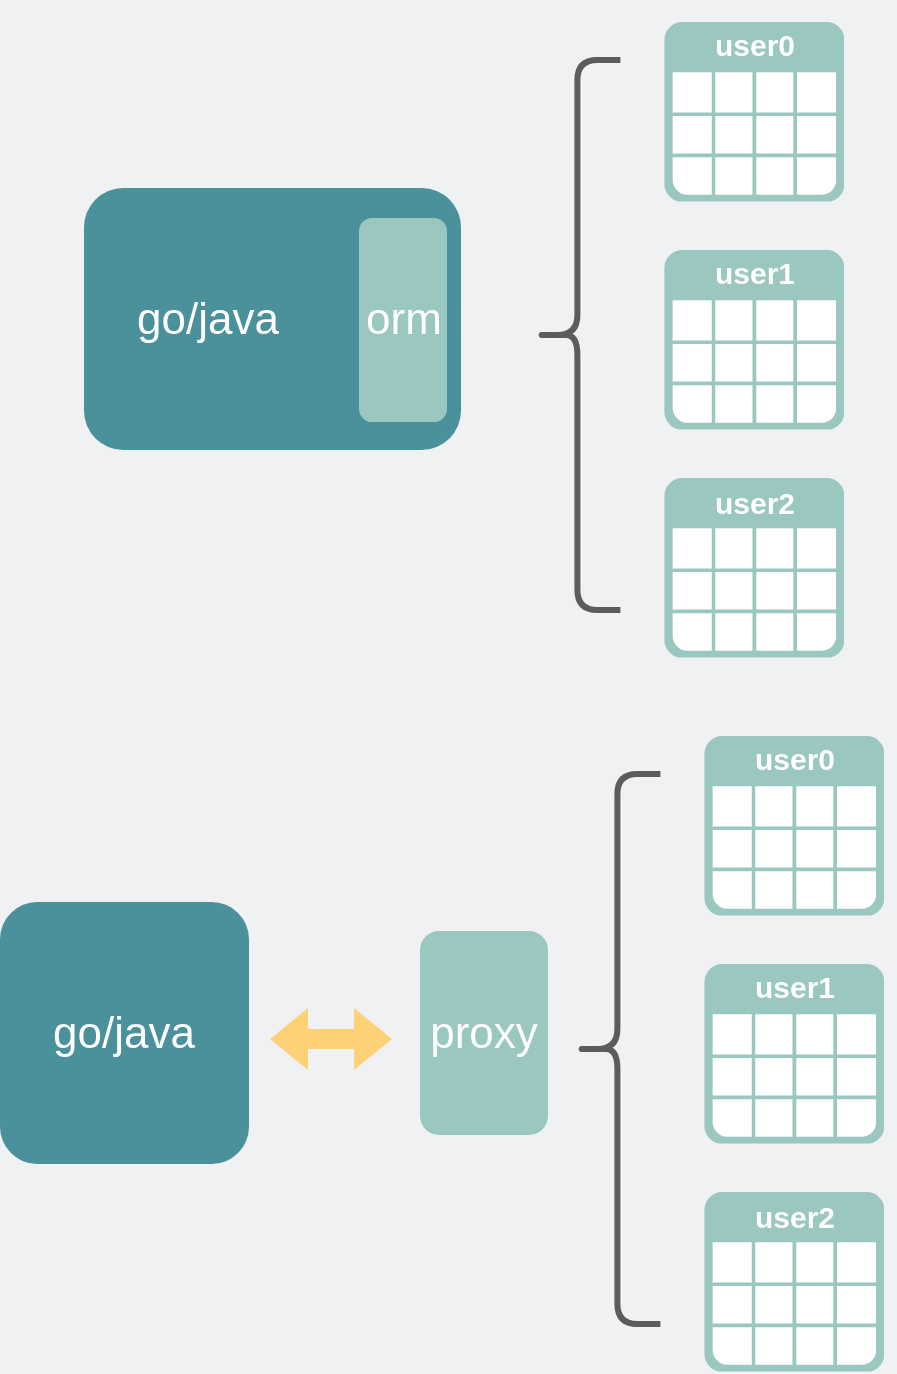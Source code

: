 <mxfile version="18.0.5" type="github"><diagram id="3228e29e-7158-1315-38df-8450db1d8a1d" name="Page-1"><mxGraphModel dx="1298" dy="-581" grid="0" gridSize="10" guides="1" tooltips="1" connect="1" arrows="1" fold="1" page="1" pageScale="1" pageWidth="600" pageHeight="320" background="#EFF1F3" math="0" shadow="0"><root><mxCell id="0"/><mxCell id="1" parent="0"/><mxCell id="n8PQSL9Bu4Ly_2OT7yPN-3" value="" style="rounded=1;whiteSpace=wrap;html=1;fillColor=#4A919B;strokeColor=none;" parent="1" vertex="1"><mxGeometry x="104" y="1399" width="188.5" height="131" as="geometry"/></mxCell><mxCell id="n8PQSL9Bu4Ly_2OT7yPN-6" value="" style="shadow=0;dashed=0;html=1;strokeColor=none;fillColor=#9AC7BF;labelPosition=center;verticalLabelPosition=bottom;verticalAlign=top;align=center;outlineConnect=0;shape=mxgraph.veeam.table;fontSize=22;" parent="1" vertex="1"><mxGeometry x="394.2" y="1316" width="89.8" height="89.8" as="geometry"/></mxCell><mxCell id="n8PQSL9Bu4Ly_2OT7yPN-7" value="&lt;font color=&quot;#ffffff&quot; style=&quot;font-size: 22px;&quot;&gt;orm&lt;/font&gt;" style="rounded=1;whiteSpace=wrap;html=1;fillColor=#9AC7BF;strokeColor=none;" parent="1" vertex="1"><mxGeometry x="241.5" y="1414" width="44" height="102" as="geometry"/></mxCell><mxCell id="n8PQSL9Bu4Ly_2OT7yPN-8" value="&lt;font color=&quot;#ffffff&quot;&gt;go/java&lt;/font&gt;" style="text;html=1;strokeColor=none;fillColor=none;align=center;verticalAlign=middle;whiteSpace=wrap;rounded=0;fontSize=22;" parent="1" vertex="1"><mxGeometry x="135.5" y="1449.5" width="60" height="30" as="geometry"/></mxCell><mxCell id="n8PQSL9Bu4Ly_2OT7yPN-9" value="" style="shadow=0;dashed=0;html=1;strokeColor=none;fillColor=#9AC7BF;labelPosition=center;verticalLabelPosition=bottom;verticalAlign=top;align=center;outlineConnect=0;shape=mxgraph.veeam.table;fontSize=22;" parent="1" vertex="1"><mxGeometry x="394.2" y="1430" width="89.8" height="89.8" as="geometry"/></mxCell><mxCell id="n8PQSL9Bu4Ly_2OT7yPN-10" value="" style="shadow=0;dashed=0;html=1;strokeColor=none;fillColor=#9AC7BF;labelPosition=center;verticalLabelPosition=bottom;verticalAlign=top;align=center;outlineConnect=0;shape=mxgraph.veeam.table;fontSize=22;" parent="1" vertex="1"><mxGeometry x="394.2" y="1544" width="89.8" height="89.8" as="geometry"/></mxCell><mxCell id="n8PQSL9Bu4Ly_2OT7yPN-12" value="" style="shape=curlyBracket;whiteSpace=wrap;html=1;rounded=1;fontSize=22;fontColor=#FFFFFF;strokeColor=#5C5C5C;fillColor=none;strokeWidth=3;" parent="1" vertex="1"><mxGeometry x="329.2" y="1335" width="43" height="275" as="geometry"/></mxCell><mxCell id="n8PQSL9Bu4Ly_2OT7yPN-13" value="&lt;span style=&quot;font-size: 15px;&quot;&gt;user0&lt;/span&gt;" style="text;strokeColor=none;fillColor=none;html=1;fontSize=24;fontStyle=1;verticalAlign=middle;align=center;fontColor=#FFFFFF;" parent="1" vertex="1"><mxGeometry x="389.1" y="1305" width="100" height="40" as="geometry"/></mxCell><mxCell id="n8PQSL9Bu4Ly_2OT7yPN-14" value="&lt;span style=&quot;font-size: 15px;&quot;&gt;user1&lt;/span&gt;&lt;span style=&quot;color: rgba(0, 0, 0, 0); font-family: monospace; font-size: 0px; font-weight: 400; text-align: start;&quot;&gt;%3CmxGraphModel%3E%3Croot%3E%3CmxCell%20id%3D%220%22%2F%3E%3CmxCell%20id%3D%221%22%20parent%3D%220%22%2F%3E%3CmxCell%20id%3D%222%22%20value%3D%22%26lt%3Bspan%20style%3D%26quot%3Bfont-size%3A%2015px%3B%26quot%3B%26gt%3Buser0%26lt%3B%2Fspan%26gt%3B%22%20style%3D%22text%3BstrokeColor%3Dnone%3BfillColor%3Dnone%3Bhtml%3D1%3BfontSize%3D24%3BfontStyle%3D1%3BverticalAlign%3Dmiddle%3Balign%3Dcenter%3BfontColor%3D%23FFFFFF%3B%22%20vertex%3D%221%22%20parent%3D%221%22%3E%3CmxGeometry%20x%3D%22328.1%22%20y%3D%221315%22%20width%3D%22100%22%20height%3D%2240%22%20as%3D%22geometry%22%2F%3E%3C%2FmxCell%3E%3C%2Froot%3E%3C%2FmxGraphModel%3E&lt;/span&gt;" style="text;strokeColor=none;fillColor=none;html=1;fontSize=24;fontStyle=1;verticalAlign=middle;align=center;fontColor=#FFFFFF;" parent="1" vertex="1"><mxGeometry x="389.1" y="1419" width="100" height="40" as="geometry"/></mxCell><mxCell id="n8PQSL9Bu4Ly_2OT7yPN-15" value="&lt;span style=&quot;font-size: 15px;&quot;&gt;user2&lt;/span&gt;" style="text;strokeColor=none;fillColor=none;html=1;fontSize=24;fontStyle=1;verticalAlign=middle;align=center;fontColor=#FFFFFF;" parent="1" vertex="1"><mxGeometry x="389.1" y="1534" width="100" height="40" as="geometry"/></mxCell><mxCell id="n8PQSL9Bu4Ly_2OT7yPN-16" value="" style="rounded=1;whiteSpace=wrap;html=1;fillColor=#4A919B;strokeColor=none;" parent="1" vertex="1"><mxGeometry x="62" y="1756" width="124.5" height="131" as="geometry"/></mxCell><mxCell id="n8PQSL9Bu4Ly_2OT7yPN-17" value="" style="shadow=0;dashed=0;html=1;strokeColor=none;fillColor=#9AC7BF;labelPosition=center;verticalLabelPosition=bottom;verticalAlign=top;align=center;outlineConnect=0;shape=mxgraph.veeam.table;fontSize=22;" parent="1" vertex="1"><mxGeometry x="414.2" y="1673" width="89.8" height="89.8" as="geometry"/></mxCell><mxCell id="n8PQSL9Bu4Ly_2OT7yPN-18" value="&lt;font color=&quot;#ffffff&quot; style=&quot;font-size: 22px;&quot;&gt;proxy&lt;/font&gt;" style="rounded=1;whiteSpace=wrap;html=1;fillColor=#9AC7BF;strokeColor=none;" parent="1" vertex="1"><mxGeometry x="272" y="1770.5" width="64" height="102" as="geometry"/></mxCell><mxCell id="n8PQSL9Bu4Ly_2OT7yPN-19" value="&lt;font color=&quot;#ffffff&quot;&gt;go/java&lt;/font&gt;" style="text;html=1;strokeColor=none;fillColor=none;align=center;verticalAlign=middle;whiteSpace=wrap;rounded=0;fontSize=22;" parent="1" vertex="1"><mxGeometry x="94.25" y="1806.5" width="60" height="30" as="geometry"/></mxCell><mxCell id="n8PQSL9Bu4Ly_2OT7yPN-20" value="" style="shadow=0;dashed=0;html=1;strokeColor=none;fillColor=#9AC7BF;labelPosition=center;verticalLabelPosition=bottom;verticalAlign=top;align=center;outlineConnect=0;shape=mxgraph.veeam.table;fontSize=22;" parent="1" vertex="1"><mxGeometry x="414.2" y="1787" width="89.8" height="89.8" as="geometry"/></mxCell><mxCell id="n8PQSL9Bu4Ly_2OT7yPN-21" value="" style="shadow=0;dashed=0;html=1;strokeColor=none;fillColor=#9AC7BF;labelPosition=center;verticalLabelPosition=bottom;verticalAlign=top;align=center;outlineConnect=0;shape=mxgraph.veeam.table;fontSize=22;" parent="1" vertex="1"><mxGeometry x="414.2" y="1901" width="89.8" height="89.8" as="geometry"/></mxCell><mxCell id="n8PQSL9Bu4Ly_2OT7yPN-22" value="" style="shape=curlyBracket;whiteSpace=wrap;html=1;rounded=1;fontSize=22;fontColor=#FFFFFF;strokeColor=#5C5C5C;fillColor=none;strokeWidth=3;" parent="1" vertex="1"><mxGeometry x="349.2" y="1692" width="43" height="275" as="geometry"/></mxCell><mxCell id="n8PQSL9Bu4Ly_2OT7yPN-23" value="&lt;span style=&quot;font-size: 15px;&quot;&gt;user0&lt;/span&gt;" style="text;strokeColor=none;fillColor=none;html=1;fontSize=24;fontStyle=1;verticalAlign=middle;align=center;fontColor=#FFFFFF;" parent="1" vertex="1"><mxGeometry x="409.1" y="1662" width="100" height="40" as="geometry"/></mxCell><mxCell id="n8PQSL9Bu4Ly_2OT7yPN-24" value="&lt;span style=&quot;font-size: 15px;&quot;&gt;user1&lt;/span&gt;&lt;span style=&quot;color: rgba(0, 0, 0, 0); font-family: monospace; font-size: 0px; font-weight: 400; text-align: start;&quot;&gt;%3CmxGraphModel%3E%3Croot%3E%3CmxCell%20id%3D%220%22%2F%3E%3CmxCell%20id%3D%221%22%20parent%3D%220%22%2F%3E%3CmxCell%20id%3D%222%22%20value%3D%22%26lt%3Bspan%20style%3D%26quot%3Bfont-size%3A%2015px%3B%26quot%3B%26gt%3Buser0%26lt%3B%2Fspan%26gt%3B%22%20style%3D%22text%3BstrokeColor%3Dnone%3BfillColor%3Dnone%3Bhtml%3D1%3BfontSize%3D24%3BfontStyle%3D1%3BverticalAlign%3Dmiddle%3Balign%3Dcenter%3BfontColor%3D%23FFFFFF%3B%22%20vertex%3D%221%22%20parent%3D%221%22%3E%3CmxGeometry%20x%3D%22328.1%22%20y%3D%221315%22%20width%3D%22100%22%20height%3D%2240%22%20as%3D%22geometry%22%2F%3E%3C%2FmxCell%3E%3C%2Froot%3E%3C%2FmxGraphModel%3E&lt;/span&gt;" style="text;strokeColor=none;fillColor=none;html=1;fontSize=24;fontStyle=1;verticalAlign=middle;align=center;fontColor=#FFFFFF;" parent="1" vertex="1"><mxGeometry x="409.1" y="1776" width="100" height="40" as="geometry"/></mxCell><mxCell id="n8PQSL9Bu4Ly_2OT7yPN-25" value="&lt;span style=&quot;font-size: 15px;&quot;&gt;user2&lt;/span&gt;" style="text;strokeColor=none;fillColor=none;html=1;fontSize=24;fontStyle=1;verticalAlign=middle;align=center;fontColor=#FFFFFF;" parent="1" vertex="1"><mxGeometry x="409.1" y="1891" width="100" height="40" as="geometry"/></mxCell><mxCell id="n8PQSL9Bu4Ly_2OT7yPN-27" value="" style="shape=flexArrow;endArrow=classic;startArrow=classic;html=1;rounded=0;fontSize=15;fontColor=#000000;strokeColor=none;fillColor=#FDD276;" parent="1" edge="1"><mxGeometry width="100" height="100" relative="1" as="geometry"><mxPoint x="196.5" y="1824.5" as="sourcePoint"/><mxPoint x="258.5" y="1824.5" as="targetPoint"/></mxGeometry></mxCell></root></mxGraphModel></diagram></mxfile>